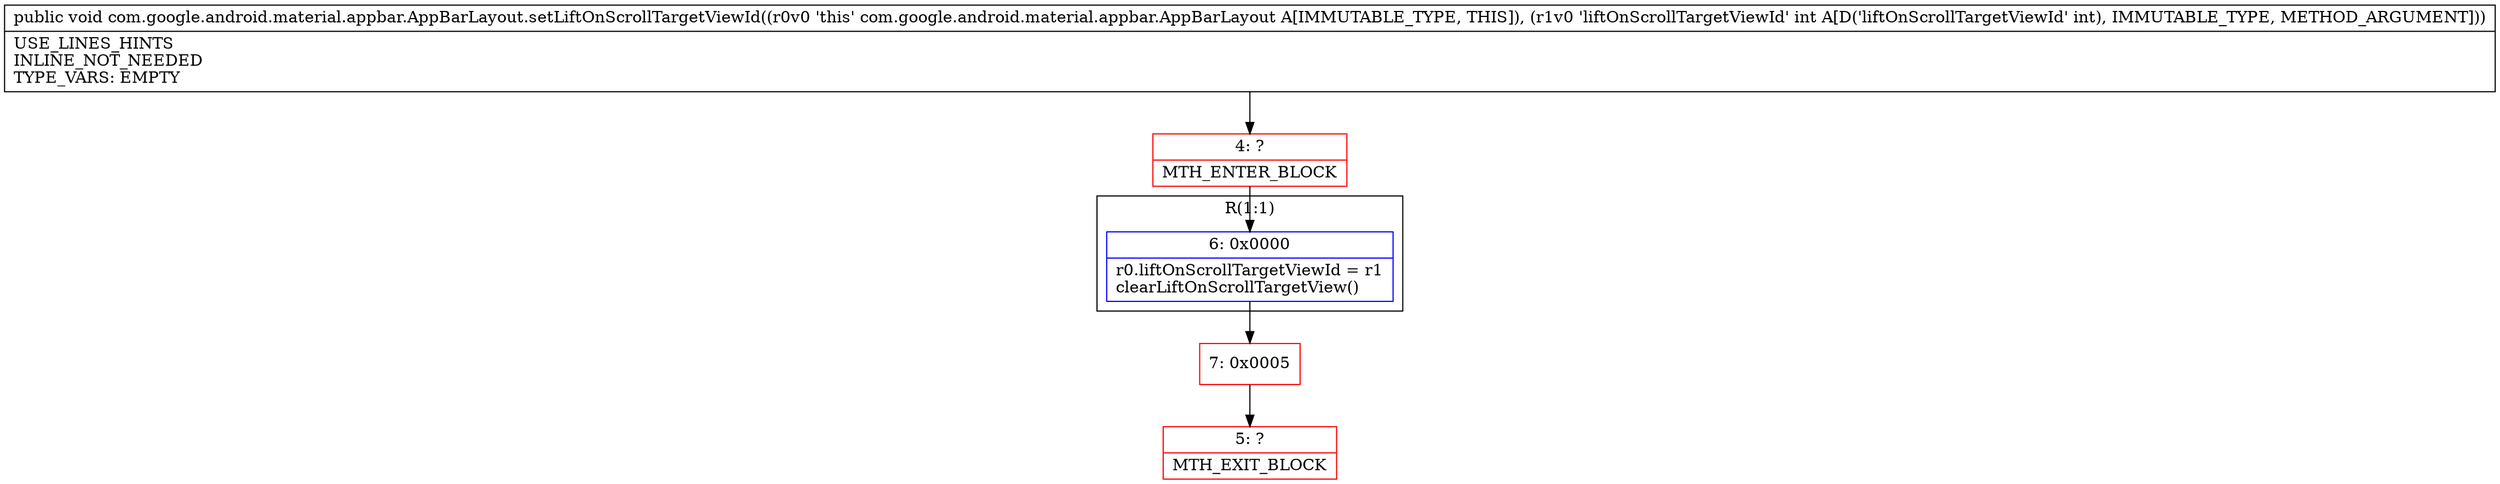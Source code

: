 digraph "CFG forcom.google.android.material.appbar.AppBarLayout.setLiftOnScrollTargetViewId(I)V" {
subgraph cluster_Region_1174581324 {
label = "R(1:1)";
node [shape=record,color=blue];
Node_6 [shape=record,label="{6\:\ 0x0000|r0.liftOnScrollTargetViewId = r1\lclearLiftOnScrollTargetView()\l}"];
}
Node_4 [shape=record,color=red,label="{4\:\ ?|MTH_ENTER_BLOCK\l}"];
Node_7 [shape=record,color=red,label="{7\:\ 0x0005}"];
Node_5 [shape=record,color=red,label="{5\:\ ?|MTH_EXIT_BLOCK\l}"];
MethodNode[shape=record,label="{public void com.google.android.material.appbar.AppBarLayout.setLiftOnScrollTargetViewId((r0v0 'this' com.google.android.material.appbar.AppBarLayout A[IMMUTABLE_TYPE, THIS]), (r1v0 'liftOnScrollTargetViewId' int A[D('liftOnScrollTargetViewId' int), IMMUTABLE_TYPE, METHOD_ARGUMENT]))  | USE_LINES_HINTS\lINLINE_NOT_NEEDED\lTYPE_VARS: EMPTY\l}"];
MethodNode -> Node_4;Node_6 -> Node_7;
Node_4 -> Node_6;
Node_7 -> Node_5;
}

